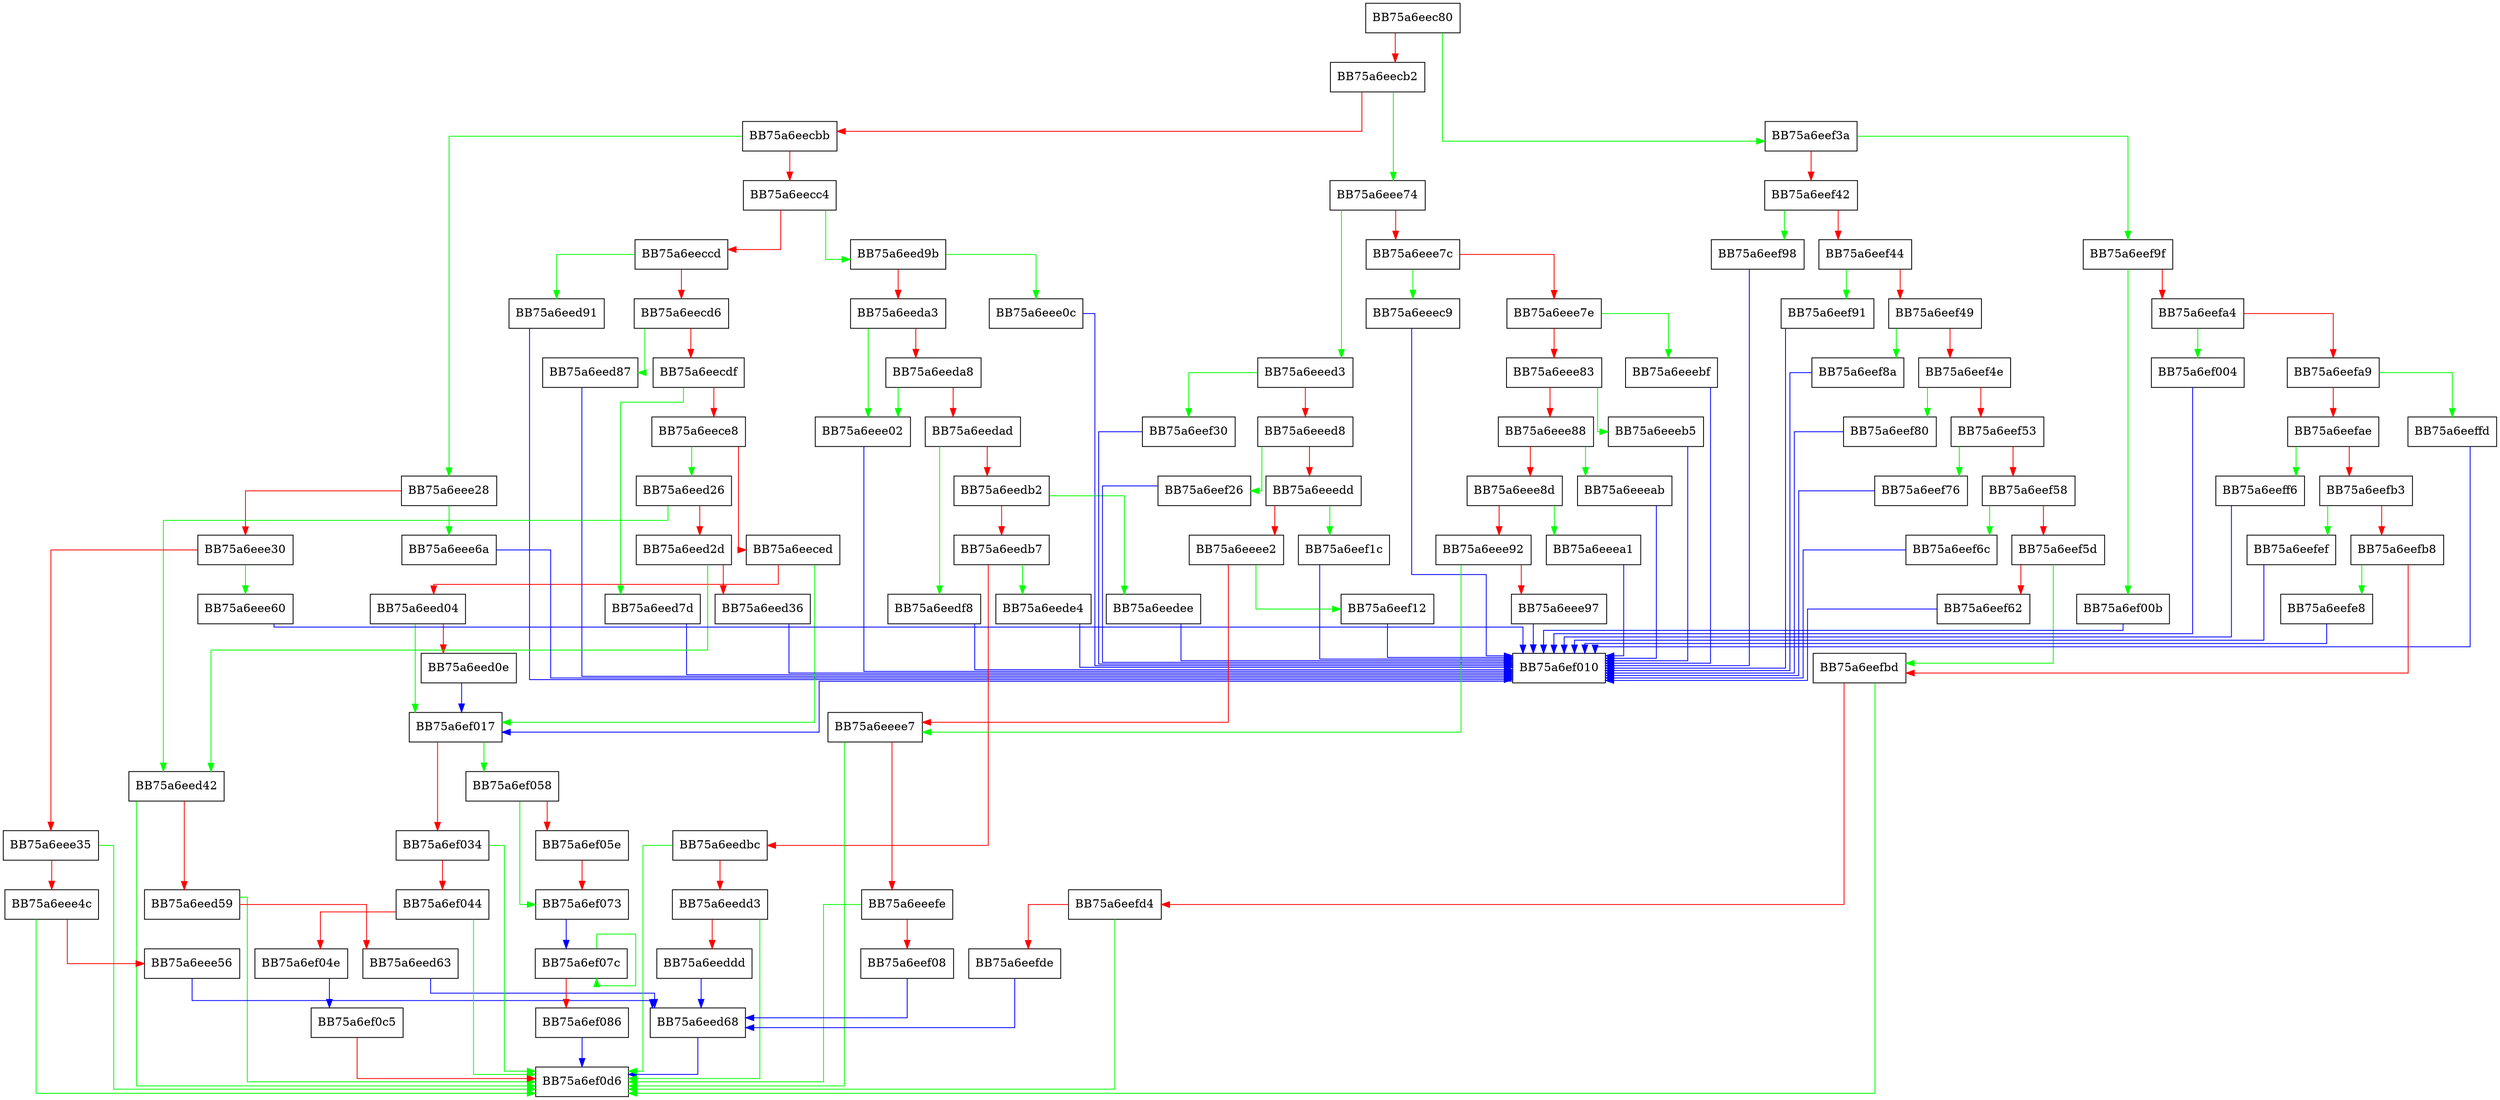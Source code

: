 digraph AddEventIds {
  node [shape="box"];
  graph [splines=ortho];
  BB75a6eec80 -> BB75a6eef3a [color="green"];
  BB75a6eec80 -> BB75a6eecb2 [color="red"];
  BB75a6eecb2 -> BB75a6eee74 [color="green"];
  BB75a6eecb2 -> BB75a6eecbb [color="red"];
  BB75a6eecbb -> BB75a6eee28 [color="green"];
  BB75a6eecbb -> BB75a6eecc4 [color="red"];
  BB75a6eecc4 -> BB75a6eed9b [color="green"];
  BB75a6eecc4 -> BB75a6eeccd [color="red"];
  BB75a6eeccd -> BB75a6eed91 [color="green"];
  BB75a6eeccd -> BB75a6eecd6 [color="red"];
  BB75a6eecd6 -> BB75a6eed87 [color="green"];
  BB75a6eecd6 -> BB75a6eecdf [color="red"];
  BB75a6eecdf -> BB75a6eed7d [color="green"];
  BB75a6eecdf -> BB75a6eece8 [color="red"];
  BB75a6eece8 -> BB75a6eed26 [color="green"];
  BB75a6eece8 -> BB75a6eeced [color="red"];
  BB75a6eeced -> BB75a6ef017 [color="green"];
  BB75a6eeced -> BB75a6eed04 [color="red"];
  BB75a6eed04 -> BB75a6ef017 [color="green"];
  BB75a6eed04 -> BB75a6eed0e [color="red"];
  BB75a6eed0e -> BB75a6ef017 [color="blue"];
  BB75a6eed26 -> BB75a6eed42 [color="green"];
  BB75a6eed26 -> BB75a6eed2d [color="red"];
  BB75a6eed2d -> BB75a6eed42 [color="green"];
  BB75a6eed2d -> BB75a6eed36 [color="red"];
  BB75a6eed36 -> BB75a6ef010 [color="blue"];
  BB75a6eed42 -> BB75a6ef0d6 [color="green"];
  BB75a6eed42 -> BB75a6eed59 [color="red"];
  BB75a6eed59 -> BB75a6ef0d6 [color="green"];
  BB75a6eed59 -> BB75a6eed63 [color="red"];
  BB75a6eed63 -> BB75a6eed68 [color="blue"];
  BB75a6eed68 -> BB75a6ef0d6 [color="blue"];
  BB75a6eed7d -> BB75a6ef010 [color="blue"];
  BB75a6eed87 -> BB75a6ef010 [color="blue"];
  BB75a6eed91 -> BB75a6ef010 [color="blue"];
  BB75a6eed9b -> BB75a6eee0c [color="green"];
  BB75a6eed9b -> BB75a6eeda3 [color="red"];
  BB75a6eeda3 -> BB75a6eee02 [color="green"];
  BB75a6eeda3 -> BB75a6eeda8 [color="red"];
  BB75a6eeda8 -> BB75a6eee02 [color="green"];
  BB75a6eeda8 -> BB75a6eedad [color="red"];
  BB75a6eedad -> BB75a6eedf8 [color="green"];
  BB75a6eedad -> BB75a6eedb2 [color="red"];
  BB75a6eedb2 -> BB75a6eedee [color="green"];
  BB75a6eedb2 -> BB75a6eedb7 [color="red"];
  BB75a6eedb7 -> BB75a6eede4 [color="green"];
  BB75a6eedb7 -> BB75a6eedbc [color="red"];
  BB75a6eedbc -> BB75a6ef0d6 [color="green"];
  BB75a6eedbc -> BB75a6eedd3 [color="red"];
  BB75a6eedd3 -> BB75a6ef0d6 [color="green"];
  BB75a6eedd3 -> BB75a6eeddd [color="red"];
  BB75a6eeddd -> BB75a6eed68 [color="blue"];
  BB75a6eede4 -> BB75a6ef010 [color="blue"];
  BB75a6eedee -> BB75a6ef010 [color="blue"];
  BB75a6eedf8 -> BB75a6ef010 [color="blue"];
  BB75a6eee02 -> BB75a6ef010 [color="blue"];
  BB75a6eee0c -> BB75a6ef010 [color="blue"];
  BB75a6eee28 -> BB75a6eee6a [color="green"];
  BB75a6eee28 -> BB75a6eee30 [color="red"];
  BB75a6eee30 -> BB75a6eee60 [color="green"];
  BB75a6eee30 -> BB75a6eee35 [color="red"];
  BB75a6eee35 -> BB75a6ef0d6 [color="green"];
  BB75a6eee35 -> BB75a6eee4c [color="red"];
  BB75a6eee4c -> BB75a6ef0d6 [color="green"];
  BB75a6eee4c -> BB75a6eee56 [color="red"];
  BB75a6eee56 -> BB75a6eed68 [color="blue"];
  BB75a6eee60 -> BB75a6ef010 [color="blue"];
  BB75a6eee6a -> BB75a6ef010 [color="blue"];
  BB75a6eee74 -> BB75a6eeed3 [color="green"];
  BB75a6eee74 -> BB75a6eee7c [color="red"];
  BB75a6eee7c -> BB75a6eeec9 [color="green"];
  BB75a6eee7c -> BB75a6eee7e [color="red"];
  BB75a6eee7e -> BB75a6eeebf [color="green"];
  BB75a6eee7e -> BB75a6eee83 [color="red"];
  BB75a6eee83 -> BB75a6eeeb5 [color="green"];
  BB75a6eee83 -> BB75a6eee88 [color="red"];
  BB75a6eee88 -> BB75a6eeeab [color="green"];
  BB75a6eee88 -> BB75a6eee8d [color="red"];
  BB75a6eee8d -> BB75a6eeea1 [color="green"];
  BB75a6eee8d -> BB75a6eee92 [color="red"];
  BB75a6eee92 -> BB75a6eeee7 [color="green"];
  BB75a6eee92 -> BB75a6eee97 [color="red"];
  BB75a6eee97 -> BB75a6ef010 [color="blue"];
  BB75a6eeea1 -> BB75a6ef010 [color="blue"];
  BB75a6eeeab -> BB75a6ef010 [color="blue"];
  BB75a6eeeb5 -> BB75a6ef010 [color="blue"];
  BB75a6eeebf -> BB75a6ef010 [color="blue"];
  BB75a6eeec9 -> BB75a6ef010 [color="blue"];
  BB75a6eeed3 -> BB75a6eef30 [color="green"];
  BB75a6eeed3 -> BB75a6eeed8 [color="red"];
  BB75a6eeed8 -> BB75a6eef26 [color="green"];
  BB75a6eeed8 -> BB75a6eeedd [color="red"];
  BB75a6eeedd -> BB75a6eef1c [color="green"];
  BB75a6eeedd -> BB75a6eeee2 [color="red"];
  BB75a6eeee2 -> BB75a6eef12 [color="green"];
  BB75a6eeee2 -> BB75a6eeee7 [color="red"];
  BB75a6eeee7 -> BB75a6ef0d6 [color="green"];
  BB75a6eeee7 -> BB75a6eeefe [color="red"];
  BB75a6eeefe -> BB75a6ef0d6 [color="green"];
  BB75a6eeefe -> BB75a6eef08 [color="red"];
  BB75a6eef08 -> BB75a6eed68 [color="blue"];
  BB75a6eef12 -> BB75a6ef010 [color="blue"];
  BB75a6eef1c -> BB75a6ef010 [color="blue"];
  BB75a6eef26 -> BB75a6ef010 [color="blue"];
  BB75a6eef30 -> BB75a6ef010 [color="blue"];
  BB75a6eef3a -> BB75a6eef9f [color="green"];
  BB75a6eef3a -> BB75a6eef42 [color="red"];
  BB75a6eef42 -> BB75a6eef98 [color="green"];
  BB75a6eef42 -> BB75a6eef44 [color="red"];
  BB75a6eef44 -> BB75a6eef91 [color="green"];
  BB75a6eef44 -> BB75a6eef49 [color="red"];
  BB75a6eef49 -> BB75a6eef8a [color="green"];
  BB75a6eef49 -> BB75a6eef4e [color="red"];
  BB75a6eef4e -> BB75a6eef80 [color="green"];
  BB75a6eef4e -> BB75a6eef53 [color="red"];
  BB75a6eef53 -> BB75a6eef76 [color="green"];
  BB75a6eef53 -> BB75a6eef58 [color="red"];
  BB75a6eef58 -> BB75a6eef6c [color="green"];
  BB75a6eef58 -> BB75a6eef5d [color="red"];
  BB75a6eef5d -> BB75a6eefbd [color="green"];
  BB75a6eef5d -> BB75a6eef62 [color="red"];
  BB75a6eef62 -> BB75a6ef010 [color="blue"];
  BB75a6eef6c -> BB75a6ef010 [color="blue"];
  BB75a6eef76 -> BB75a6ef010 [color="blue"];
  BB75a6eef80 -> BB75a6ef010 [color="blue"];
  BB75a6eef8a -> BB75a6ef010 [color="blue"];
  BB75a6eef91 -> BB75a6ef010 [color="blue"];
  BB75a6eef98 -> BB75a6ef010 [color="blue"];
  BB75a6eef9f -> BB75a6ef00b [color="green"];
  BB75a6eef9f -> BB75a6eefa4 [color="red"];
  BB75a6eefa4 -> BB75a6ef004 [color="green"];
  BB75a6eefa4 -> BB75a6eefa9 [color="red"];
  BB75a6eefa9 -> BB75a6eeffd [color="green"];
  BB75a6eefa9 -> BB75a6eefae [color="red"];
  BB75a6eefae -> BB75a6eeff6 [color="green"];
  BB75a6eefae -> BB75a6eefb3 [color="red"];
  BB75a6eefb3 -> BB75a6eefef [color="green"];
  BB75a6eefb3 -> BB75a6eefb8 [color="red"];
  BB75a6eefb8 -> BB75a6eefe8 [color="green"];
  BB75a6eefb8 -> BB75a6eefbd [color="red"];
  BB75a6eefbd -> BB75a6ef0d6 [color="green"];
  BB75a6eefbd -> BB75a6eefd4 [color="red"];
  BB75a6eefd4 -> BB75a6ef0d6 [color="green"];
  BB75a6eefd4 -> BB75a6eefde [color="red"];
  BB75a6eefde -> BB75a6eed68 [color="blue"];
  BB75a6eefe8 -> BB75a6ef010 [color="blue"];
  BB75a6eefef -> BB75a6ef010 [color="blue"];
  BB75a6eeff6 -> BB75a6ef010 [color="blue"];
  BB75a6eeffd -> BB75a6ef010 [color="blue"];
  BB75a6ef004 -> BB75a6ef010 [color="blue"];
  BB75a6ef00b -> BB75a6ef010 [color="blue"];
  BB75a6ef010 -> BB75a6ef017 [color="blue"];
  BB75a6ef017 -> BB75a6ef058 [color="green"];
  BB75a6ef017 -> BB75a6ef034 [color="red"];
  BB75a6ef034 -> BB75a6ef0d6 [color="green"];
  BB75a6ef034 -> BB75a6ef044 [color="red"];
  BB75a6ef044 -> BB75a6ef0d6 [color="green"];
  BB75a6ef044 -> BB75a6ef04e [color="red"];
  BB75a6ef04e -> BB75a6ef0c5 [color="blue"];
  BB75a6ef058 -> BB75a6ef073 [color="green"];
  BB75a6ef058 -> BB75a6ef05e [color="red"];
  BB75a6ef05e -> BB75a6ef073 [color="red"];
  BB75a6ef073 -> BB75a6ef07c [color="blue"];
  BB75a6ef07c -> BB75a6ef07c [color="green"];
  BB75a6ef07c -> BB75a6ef086 [color="red"];
  BB75a6ef086 -> BB75a6ef0d6 [color="blue"];
  BB75a6ef0c5 -> BB75a6ef0d6 [color="red"];
}